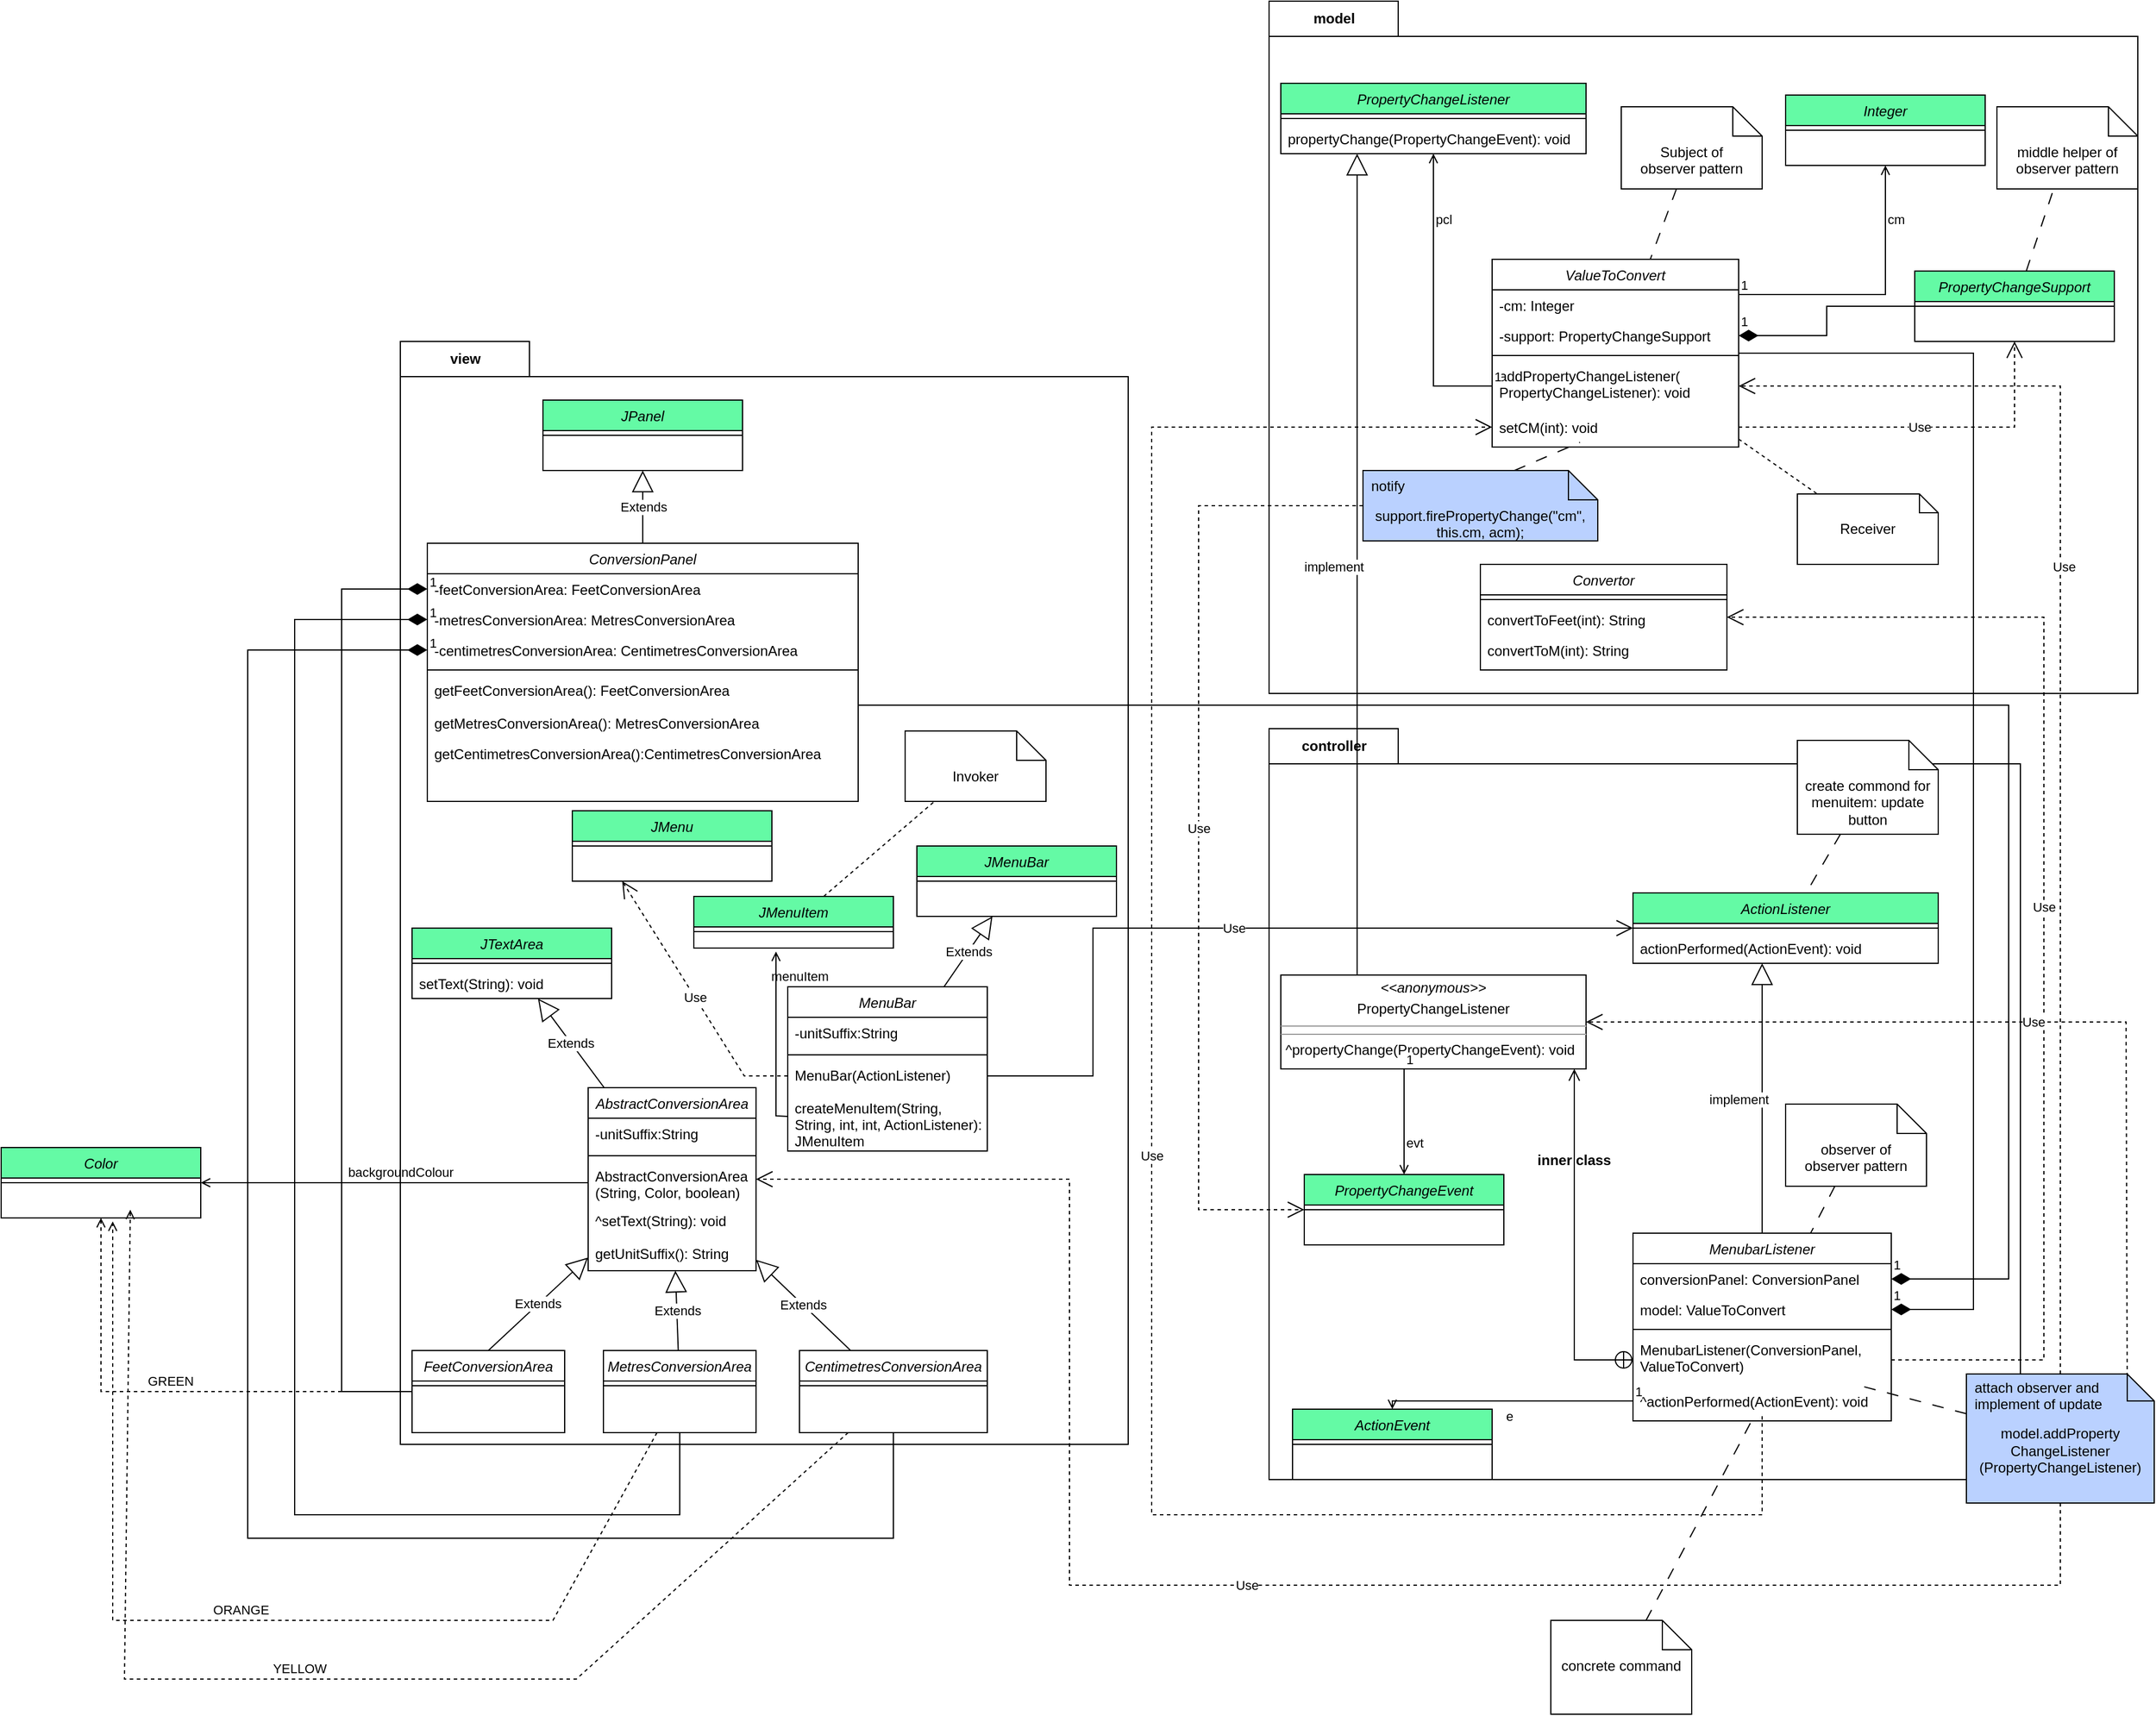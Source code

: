 <mxfile version="15.9.1" type="device"><diagram id="C5RBs43oDa-KdzZeNtuy" name="Page-1"><mxGraphModel dx="2476" dy="1620" grid="1" gridSize="10" guides="1" tooltips="1" connect="1" arrows="1" fold="1" page="1" pageScale="1" pageWidth="827" pageHeight="1169" math="0" shadow="0"><root><mxCell id="WIyWlLk6GJQsqaUBKTNV-0"/><mxCell id="WIyWlLk6GJQsqaUBKTNV-1" parent="WIyWlLk6GJQsqaUBKTNV-0"/><mxCell id="kooswgdBQqadfYtLxxs6-17" value="&lt;div&gt;model&lt;/div&gt;" style="shape=folder;fontStyle=1;tabWidth=110;tabHeight=30;tabPosition=left;html=1;boundedLbl=1;labelInHeader=1;container=1;collapsible=0;recursiveResize=0;" parent="WIyWlLk6GJQsqaUBKTNV-1" vertex="1"><mxGeometry x="-260" y="280" width="740" height="590" as="geometry"/></mxCell><mxCell id="kooswgdBQqadfYtLxxs6-18" value="ValueToConvert" style="swimlane;fontStyle=2;align=center;verticalAlign=top;childLayout=stackLayout;horizontal=1;startSize=26;horizontalStack=0;resizeParent=1;resizeLast=0;collapsible=1;marginBottom=0;rounded=0;shadow=0;strokeWidth=1;" parent="kooswgdBQqadfYtLxxs6-17" vertex="1"><mxGeometry x="190" y="220" width="210" height="160" as="geometry"><mxRectangle x="230" y="140" width="160" height="26" as="alternateBounds"/></mxGeometry></mxCell><mxCell id="kooswgdBQqadfYtLxxs6-19" value="-cm: Integer " style="text;align=left;verticalAlign=top;spacingLeft=4;spacingRight=4;overflow=hidden;rotatable=0;points=[[0,0.5],[1,0.5]];portConstraint=eastwest;" parent="kooswgdBQqadfYtLxxs6-18" vertex="1"><mxGeometry y="26" width="210" height="26" as="geometry"/></mxCell><mxCell id="kooswgdBQqadfYtLxxs6-20" value="-support: PropertyChangeSupport" style="text;align=left;verticalAlign=top;spacingLeft=4;spacingRight=4;overflow=hidden;rotatable=0;points=[[0,0.5],[1,0.5]];portConstraint=eastwest;rounded=0;shadow=0;html=0;" parent="kooswgdBQqadfYtLxxs6-18" vertex="1"><mxGeometry y="52" width="210" height="26" as="geometry"/></mxCell><mxCell id="kooswgdBQqadfYtLxxs6-21" value="" style="line;html=1;strokeWidth=1;align=left;verticalAlign=middle;spacingTop=-1;spacingLeft=3;spacingRight=3;rotatable=0;labelPosition=right;points=[];portConstraint=eastwest;" parent="kooswgdBQqadfYtLxxs6-18" vertex="1"><mxGeometry y="78" width="210" height="8" as="geometry"/></mxCell><mxCell id="kooswgdBQqadfYtLxxs6-22" value="addPropertyChangeListener(&#xA;PropertyChangeListener): void" style="text;align=left;verticalAlign=top;spacingLeft=4;spacingRight=4;overflow=hidden;rotatable=0;points=[[0,0.5],[1,0.5]];portConstraint=eastwest;" parent="kooswgdBQqadfYtLxxs6-18" vertex="1"><mxGeometry y="86" width="210" height="44" as="geometry"/></mxCell><mxCell id="kooswgdBQqadfYtLxxs6-23" value="setCM(int): void" style="text;align=left;verticalAlign=top;spacingLeft=4;spacingRight=4;overflow=hidden;rotatable=0;points=[[0,0.5],[1,0.5]];portConstraint=eastwest;" parent="kooswgdBQqadfYtLxxs6-18" vertex="1"><mxGeometry y="130" width="210" height="26" as="geometry"/></mxCell><mxCell id="kooswgdBQqadfYtLxxs6-24" value="Convertor" style="swimlane;fontStyle=2;align=center;verticalAlign=top;childLayout=stackLayout;horizontal=1;startSize=26;horizontalStack=0;resizeParent=1;resizeLast=0;collapsible=1;marginBottom=0;rounded=0;shadow=0;strokeWidth=1;" parent="kooswgdBQqadfYtLxxs6-17" vertex="1"><mxGeometry x="180" y="480" width="210" height="90" as="geometry"><mxRectangle x="230" y="140" width="160" height="26" as="alternateBounds"/></mxGeometry></mxCell><mxCell id="kooswgdBQqadfYtLxxs6-25" value="" style="line;html=1;strokeWidth=1;align=left;verticalAlign=middle;spacingTop=-1;spacingLeft=3;spacingRight=3;rotatable=0;labelPosition=right;points=[];portConstraint=eastwest;" parent="kooswgdBQqadfYtLxxs6-24" vertex="1"><mxGeometry y="26" width="210" height="8" as="geometry"/></mxCell><mxCell id="kooswgdBQqadfYtLxxs6-26" value="convertToFeet(int): String" style="text;align=left;verticalAlign=top;spacingLeft=4;spacingRight=4;overflow=hidden;rotatable=0;points=[[0,0.5],[1,0.5]];portConstraint=eastwest;" parent="kooswgdBQqadfYtLxxs6-24" vertex="1"><mxGeometry y="34" width="210" height="26" as="geometry"/></mxCell><mxCell id="kooswgdBQqadfYtLxxs6-27" value="convertToM(int): String" style="text;align=left;verticalAlign=top;spacingLeft=4;spacingRight=4;overflow=hidden;rotatable=0;points=[[0,0.5],[1,0.5]];portConstraint=eastwest;" parent="kooswgdBQqadfYtLxxs6-24" vertex="1"><mxGeometry y="60" width="210" height="26" as="geometry"/></mxCell><mxCell id="kooswgdBQqadfYtLxxs6-28" value="PropertyChangeSupport" style="swimlane;fontStyle=2;align=center;verticalAlign=top;childLayout=stackLayout;horizontal=1;startSize=26;horizontalStack=0;resizeParent=1;resizeLast=0;collapsible=1;marginBottom=0;rounded=0;shadow=0;strokeWidth=1;fillColor=#64FAA5;" parent="kooswgdBQqadfYtLxxs6-17" vertex="1"><mxGeometry x="550" y="230" width="170" height="60" as="geometry"><mxRectangle x="230" y="140" width="160" height="26" as="alternateBounds"/></mxGeometry></mxCell><mxCell id="kooswgdBQqadfYtLxxs6-29" value="" style="line;html=1;strokeWidth=1;align=left;verticalAlign=middle;spacingTop=-1;spacingLeft=3;spacingRight=3;rotatable=0;labelPosition=right;points=[];portConstraint=eastwest;" parent="kooswgdBQqadfYtLxxs6-28" vertex="1"><mxGeometry y="26" width="170" height="8" as="geometry"/></mxCell><mxCell id="kooswgdBQqadfYtLxxs6-30" value="1" style="endArrow=none;html=1;endSize=12;startArrow=diamondThin;startSize=14;startFill=1;edgeStyle=orthogonalEdgeStyle;align=left;verticalAlign=bottom;rounded=0;" parent="kooswgdBQqadfYtLxxs6-17" source="kooswgdBQqadfYtLxxs6-20" target="kooswgdBQqadfYtLxxs6-28" edge="1"><mxGeometry x="-1" y="3" relative="1" as="geometry"><mxPoint x="310" y="570" as="sourcePoint"/><mxPoint x="470" y="570" as="targetPoint"/></mxGeometry></mxCell><mxCell id="kooswgdBQqadfYtLxxs6-31" value="PropertyChangeListener" style="swimlane;fontStyle=2;align=center;verticalAlign=top;childLayout=stackLayout;horizontal=1;startSize=26;horizontalStack=0;resizeParent=1;resizeLast=0;collapsible=1;marginBottom=0;rounded=0;shadow=0;strokeWidth=1;fillColor=#64FAA5;" parent="kooswgdBQqadfYtLxxs6-17" vertex="1"><mxGeometry x="10" y="70" width="260" height="60" as="geometry"><mxRectangle x="230" y="140" width="160" height="26" as="alternateBounds"/></mxGeometry></mxCell><mxCell id="kooswgdBQqadfYtLxxs6-32" value="" style="line;html=1;strokeWidth=1;align=left;verticalAlign=middle;spacingTop=-1;spacingLeft=3;spacingRight=3;rotatable=0;labelPosition=right;points=[];portConstraint=eastwest;" parent="kooswgdBQqadfYtLxxs6-31" vertex="1"><mxGeometry y="26" width="260" height="8" as="geometry"/></mxCell><mxCell id="kooswgdBQqadfYtLxxs6-82" value="propertyChange(PropertyChangeEvent): void" style="text;strokeColor=none;fillColor=none;align=left;verticalAlign=top;spacingLeft=4;spacingRight=4;overflow=hidden;rotatable=0;points=[[0,0.5],[1,0.5]];portConstraint=eastwest;" parent="kooswgdBQqadfYtLxxs6-31" vertex="1"><mxGeometry y="34" width="260" height="26" as="geometry"/></mxCell><mxCell id="kooswgdBQqadfYtLxxs6-36" value="pcl" style="endArrow=open;endFill=1;html=1;edgeStyle=orthogonalEdgeStyle;align=left;verticalAlign=top;rounded=0;" parent="kooswgdBQqadfYtLxxs6-17" source="kooswgdBQqadfYtLxxs6-22" target="kooswgdBQqadfYtLxxs6-31" edge="1"><mxGeometry x="0.659" relative="1" as="geometry"><mxPoint x="180" y="285" as="sourcePoint"/><mxPoint x="500" y="330" as="targetPoint"/><mxPoint as="offset"/></mxGeometry></mxCell><mxCell id="kooswgdBQqadfYtLxxs6-37" value="1" style="edgeLabel;resizable=0;html=1;align=left;verticalAlign=bottom;" parent="kooswgdBQqadfYtLxxs6-36" connectable="0" vertex="1"><mxGeometry x="-1" relative="1" as="geometry"/></mxCell><mxCell id="kooswgdBQqadfYtLxxs6-38" value="Integer" style="swimlane;fontStyle=2;align=center;verticalAlign=top;childLayout=stackLayout;horizontal=1;startSize=26;horizontalStack=0;resizeParent=1;resizeLast=0;collapsible=1;marginBottom=0;rounded=0;shadow=0;strokeWidth=1;fillColor=#64FAA5;" parent="kooswgdBQqadfYtLxxs6-17" vertex="1"><mxGeometry x="440" y="80" width="170" height="60" as="geometry"><mxRectangle x="230" y="140" width="160" height="26" as="alternateBounds"/></mxGeometry></mxCell><mxCell id="kooswgdBQqadfYtLxxs6-39" value="" style="line;html=1;strokeWidth=1;align=left;verticalAlign=middle;spacingTop=-1;spacingLeft=3;spacingRight=3;rotatable=0;labelPosition=right;points=[];portConstraint=eastwest;" parent="kooswgdBQqadfYtLxxs6-38" vertex="1"><mxGeometry y="26" width="170" height="8" as="geometry"/></mxCell><mxCell id="kooswgdBQqadfYtLxxs6-40" value="cm" style="endArrow=open;endFill=1;html=1;edgeStyle=orthogonalEdgeStyle;align=left;verticalAlign=top;rounded=0;" parent="kooswgdBQqadfYtLxxs6-17" source="kooswgdBQqadfYtLxxs6-19" target="kooswgdBQqadfYtLxxs6-38" edge="1"><mxGeometry x="0.718" relative="1" as="geometry"><mxPoint x="70" y="668" as="sourcePoint"/><mxPoint x="-25" y="470" as="targetPoint"/><Array as="points"><mxPoint x="525" y="250"/></Array><mxPoint as="offset"/></mxGeometry></mxCell><mxCell id="kooswgdBQqadfYtLxxs6-41" value="1" style="edgeLabel;resizable=0;html=1;align=left;verticalAlign=bottom;" parent="kooswgdBQqadfYtLxxs6-40" connectable="0" vertex="1"><mxGeometry x="-1" relative="1" as="geometry"/></mxCell><mxCell id="kooswgdBQqadfYtLxxs6-100" value="Use" style="endArrow=open;endSize=12;dashed=1;html=1;rounded=0;" parent="kooswgdBQqadfYtLxxs6-17" source="kooswgdBQqadfYtLxxs6-23" target="kooswgdBQqadfYtLxxs6-28" edge="1"><mxGeometry width="160" relative="1" as="geometry"><mxPoint x="290" y="610" as="sourcePoint"/><mxPoint x="450" y="610" as="targetPoint"/><Array as="points"><mxPoint x="635" y="363"/></Array></mxGeometry></mxCell><mxCell id="kooswgdBQqadfYtLxxs6-108" value="" style="endArrow=none;startArrow=none;endFill=0;startFill=0;endSize=8;html=1;verticalAlign=bottom;dashed=1;labelBackgroundColor=none;dashPattern=10 10;rounded=0;" parent="kooswgdBQqadfYtLxxs6-17" source="kooswgdBQqadfYtLxxs6-116" target="kooswgdBQqadfYtLxxs6-23" edge="1"><mxGeometry width="160" relative="1" as="geometry"><mxPoint x="233" y="398.02" as="sourcePoint"/><mxPoint x="320" y="670" as="targetPoint"/></mxGeometry></mxCell><mxCell id="kooswgdBQqadfYtLxxs6-115" value="support.firePropertyChange(&quot;cm&quot;, this.cm, acm);" style="shape=note2;boundedLbl=1;whiteSpace=wrap;html=1;size=25;verticalAlign=top;align=center;fillColor=#BAD1FF;" parent="kooswgdBQqadfYtLxxs6-17" vertex="1"><mxGeometry x="80" y="400" width="200" height="60" as="geometry"/></mxCell><mxCell id="kooswgdBQqadfYtLxxs6-116" value="notify" style="resizeWidth=1;part=1;strokeColor=none;fillColor=none;align=left;spacingLeft=5;" parent="kooswgdBQqadfYtLxxs6-115" vertex="1"><mxGeometry width="200" height="25" relative="1" as="geometry"/></mxCell><mxCell id="yVPjUnsrIESnqmGEUc69-23" value="&lt;div&gt;Subject of &lt;br&gt;&lt;/div&gt;&lt;div&gt;observer pattern&lt;br&gt;&lt;/div&gt;" style="shape=note2;boundedLbl=1;whiteSpace=wrap;html=1;size=25;verticalAlign=top;align=center;" parent="kooswgdBQqadfYtLxxs6-17" vertex="1"><mxGeometry x="300" y="90" width="120" height="70" as="geometry"/></mxCell><mxCell id="yVPjUnsrIESnqmGEUc69-24" value="" style="endArrow=none;startArrow=none;endFill=0;startFill=0;endSize=8;html=1;verticalAlign=bottom;dashed=1;labelBackgroundColor=none;dashPattern=10 10;rounded=0;" parent="kooswgdBQqadfYtLxxs6-17" source="yVPjUnsrIESnqmGEUc69-23" target="kooswgdBQqadfYtLxxs6-18" edge="1"><mxGeometry x="-0.374" y="-17" width="160" relative="1" as="geometry"><mxPoint x="234" y="1920" as="sourcePoint"/><mxPoint x="212.667" y="1960" as="targetPoint"/><mxPoint as="offset"/></mxGeometry></mxCell><mxCell id="yVPjUnsrIESnqmGEUc69-25" value="middle helper of &lt;br&gt;observer pattern" style="shape=note2;boundedLbl=1;whiteSpace=wrap;html=1;size=25;verticalAlign=top;align=center;" parent="kooswgdBQqadfYtLxxs6-17" vertex="1"><mxGeometry x="620" y="90" width="120" height="70" as="geometry"/></mxCell><mxCell id="yVPjUnsrIESnqmGEUc69-26" value="" style="endArrow=none;startArrow=none;endFill=0;startFill=0;endSize=8;html=1;verticalAlign=bottom;dashed=1;labelBackgroundColor=none;dashPattern=10 10;rounded=0;" parent="kooswgdBQqadfYtLxxs6-17" source="kooswgdBQqadfYtLxxs6-28" target="yVPjUnsrIESnqmGEUc69-25" edge="1"><mxGeometry x="-0.374" y="-17" width="160" relative="1" as="geometry"><mxPoint x="97" y="450" as="sourcePoint"/><mxPoint x="74.714" y="510" as="targetPoint"/><mxPoint as="offset"/></mxGeometry></mxCell><mxCell id="yVPjUnsrIESnqmGEUc69-33" value="Receiver" style="shape=note2;boundedLbl=1;whiteSpace=wrap;html=1;size=16;verticalAlign=top;align=center;" parent="kooswgdBQqadfYtLxxs6-17" vertex="1"><mxGeometry x="450" y="420" width="120" height="60" as="geometry"/></mxCell><mxCell id="yVPjUnsrIESnqmGEUc69-34" value="" style="endArrow=none;dashed=1;html=1;rounded=0;" parent="kooswgdBQqadfYtLxxs6-17" source="kooswgdBQqadfYtLxxs6-18" target="yVPjUnsrIESnqmGEUc69-33" edge="1"><mxGeometry width="50" height="50" relative="1" as="geometry"><mxPoint x="-460" y="840" as="sourcePoint"/><mxPoint x="-410" y="790" as="targetPoint"/></mxGeometry></mxCell><mxCell id="kooswgdBQqadfYtLxxs6-50" value="controller" style="shape=folder;fontStyle=1;tabWidth=110;tabHeight=30;tabPosition=left;html=1;boundedLbl=1;labelInHeader=1;container=1;collapsible=0;recursiveResize=0;" parent="WIyWlLk6GJQsqaUBKTNV-1" vertex="1"><mxGeometry x="-260" y="900" width="640" height="640" as="geometry"/></mxCell><mxCell id="kooswgdBQqadfYtLxxs6-51" value="MenubarListener" style="swimlane;fontStyle=2;align=center;verticalAlign=top;childLayout=stackLayout;horizontal=1;startSize=26;horizontalStack=0;resizeParent=1;resizeLast=0;collapsible=1;marginBottom=0;rounded=0;shadow=0;strokeWidth=1;" parent="kooswgdBQqadfYtLxxs6-50" vertex="1"><mxGeometry x="310" y="430" width="220" height="160" as="geometry"><mxRectangle x="230" y="140" width="160" height="26" as="alternateBounds"/></mxGeometry></mxCell><mxCell id="kooswgdBQqadfYtLxxs6-52" value="conversionPanel: ConversionPanel " style="text;align=left;verticalAlign=top;spacingLeft=4;spacingRight=4;overflow=hidden;rotatable=0;points=[[0,0.5],[1,0.5]];portConstraint=eastwest;" parent="kooswgdBQqadfYtLxxs6-51" vertex="1"><mxGeometry y="26" width="220" height="26" as="geometry"/></mxCell><mxCell id="kooswgdBQqadfYtLxxs6-53" value="model: ValueToConvert" style="text;align=left;verticalAlign=top;spacingLeft=4;spacingRight=4;overflow=hidden;rotatable=0;points=[[0,0.5],[1,0.5]];portConstraint=eastwest;rounded=0;shadow=0;html=0;" parent="kooswgdBQqadfYtLxxs6-51" vertex="1"><mxGeometry y="52" width="220" height="26" as="geometry"/></mxCell><mxCell id="kooswgdBQqadfYtLxxs6-54" value="" style="line;html=1;strokeWidth=1;align=left;verticalAlign=middle;spacingTop=-1;spacingLeft=3;spacingRight=3;rotatable=0;labelPosition=right;points=[];portConstraint=eastwest;" parent="kooswgdBQqadfYtLxxs6-51" vertex="1"><mxGeometry y="78" width="220" height="8" as="geometry"/></mxCell><mxCell id="kooswgdBQqadfYtLxxs6-55" value="MenubarListener(ConversionPanel,&#xA;ValueToConvert)" style="text;align=left;verticalAlign=top;spacingLeft=4;spacingRight=4;overflow=hidden;rotatable=0;points=[[0,0.5],[1,0.5]];portConstraint=eastwest;" parent="kooswgdBQqadfYtLxxs6-51" vertex="1"><mxGeometry y="86" width="220" height="44" as="geometry"/></mxCell><mxCell id="kooswgdBQqadfYtLxxs6-56" value="^actionPerformed(ActionEvent): void" style="text;align=left;verticalAlign=top;spacingLeft=4;spacingRight=4;overflow=hidden;rotatable=0;points=[[0,0.5],[1,0.5]];portConstraint=eastwest;" parent="kooswgdBQqadfYtLxxs6-51" vertex="1"><mxGeometry y="130" width="220" height="26" as="geometry"/></mxCell><mxCell id="kooswgdBQqadfYtLxxs6-80" value="" style="endArrow=open;startArrow=circlePlus;endFill=0;startFill=0;endSize=8;html=1;rounded=0;exitX=0;exitY=0.5;exitDx=0;exitDy=0;edgeStyle=orthogonalEdgeStyle" parent="kooswgdBQqadfYtLxxs6-50" source="kooswgdBQqadfYtLxxs6-55" target="kooswgdBQqadfYtLxxs6-81" edge="1"><mxGeometry width="160" relative="1" as="geometry"><mxPoint x="220" y="240" as="sourcePoint"/><mxPoint x="380" y="240" as="targetPoint"/><Array as="points"><mxPoint x="260" y="538"/></Array></mxGeometry></mxCell><mxCell id="kooswgdBQqadfYtLxxs6-81" value="&lt;p style=&quot;margin: 0px ; margin-top: 4px ; text-align: center&quot;&gt;&lt;i&gt;&amp;lt;&amp;lt;anonymous&amp;gt;&amp;gt;&lt;/i&gt;&lt;br&gt;&lt;/p&gt;&lt;p style=&quot;margin: 0px ; margin-top: 4px ; text-align: center&quot;&gt;PropertyChangeListener&lt;/p&gt;&lt;hr size=&quot;1&quot;&gt;&lt;hr size=&quot;1&quot;&gt;&lt;p style=&quot;margin: 0px ; margin-left: 4px&quot;&gt;^propertyChange(PropertyChangeEvent): void&lt;br&gt;&lt;/p&gt;" style="verticalAlign=top;align=left;overflow=fill;fontSize=12;fontFamily=Helvetica;html=1;fillColor=#FFFFFF;" parent="kooswgdBQqadfYtLxxs6-50" vertex="1"><mxGeometry x="10" y="210" width="260" height="80" as="geometry"/></mxCell><mxCell id="kooswgdBQqadfYtLxxs6-84" value="ActionListener" style="swimlane;fontStyle=2;align=center;verticalAlign=top;childLayout=stackLayout;horizontal=1;startSize=26;horizontalStack=0;resizeParent=1;resizeLast=0;collapsible=1;marginBottom=0;rounded=0;shadow=0;strokeWidth=1;fillColor=#64FAA5;" parent="kooswgdBQqadfYtLxxs6-50" vertex="1"><mxGeometry x="310" y="140" width="260" height="60" as="geometry"><mxRectangle x="230" y="140" width="160" height="26" as="alternateBounds"/></mxGeometry></mxCell><mxCell id="kooswgdBQqadfYtLxxs6-85" value="" style="line;html=1;strokeWidth=1;align=left;verticalAlign=middle;spacingTop=-1;spacingLeft=3;spacingRight=3;rotatable=0;labelPosition=right;points=[];portConstraint=eastwest;" parent="kooswgdBQqadfYtLxxs6-84" vertex="1"><mxGeometry y="26" width="260" height="8" as="geometry"/></mxCell><mxCell id="kooswgdBQqadfYtLxxs6-86" value="actionPerformed(ActionEvent): void" style="text;strokeColor=none;fillColor=none;align=left;verticalAlign=top;spacingLeft=4;spacingRight=4;overflow=hidden;rotatable=0;points=[[0,0.5],[1,0.5]];portConstraint=eastwest;" parent="kooswgdBQqadfYtLxxs6-84" vertex="1"><mxGeometry y="34" width="260" height="26" as="geometry"/></mxCell><mxCell id="kooswgdBQqadfYtLxxs6-87" value="implement" style="endArrow=block;endSize=16;endFill=0;html=1;rounded=0;edgeStyle=orthogonalEdgeStyle;" parent="kooswgdBQqadfYtLxxs6-50" source="kooswgdBQqadfYtLxxs6-51" target="kooswgdBQqadfYtLxxs6-84" edge="1"><mxGeometry x="-0.005" y="20" width="160" relative="1" as="geometry"><mxPoint x="165" y="220" as="sourcePoint"/><mxPoint x="165" y="-470" as="targetPoint"/><Array as="points"><mxPoint x="420" y="350"/><mxPoint x="420" y="350"/></Array><mxPoint as="offset"/></mxGeometry></mxCell><mxCell id="kooswgdBQqadfYtLxxs6-88" value="PropertyChangeEvent" style="swimlane;fontStyle=2;align=center;verticalAlign=top;childLayout=stackLayout;horizontal=1;startSize=26;horizontalStack=0;resizeParent=1;resizeLast=0;collapsible=1;marginBottom=0;rounded=0;shadow=0;strokeWidth=1;fillColor=#64FAA5;" parent="kooswgdBQqadfYtLxxs6-50" vertex="1"><mxGeometry x="30" y="380" width="170" height="60" as="geometry"><mxRectangle x="230" y="140" width="160" height="26" as="alternateBounds"/></mxGeometry></mxCell><mxCell id="kooswgdBQqadfYtLxxs6-89" value="" style="line;html=1;strokeWidth=1;align=left;verticalAlign=middle;spacingTop=-1;spacingLeft=3;spacingRight=3;rotatable=0;labelPosition=right;points=[];portConstraint=eastwest;" parent="kooswgdBQqadfYtLxxs6-88" vertex="1"><mxGeometry y="26" width="170" height="8" as="geometry"/></mxCell><mxCell id="kooswgdBQqadfYtLxxs6-90" value="ActionEvent" style="swimlane;fontStyle=2;align=center;verticalAlign=top;childLayout=stackLayout;horizontal=1;startSize=26;horizontalStack=0;resizeParent=1;resizeLast=0;collapsible=1;marginBottom=0;rounded=0;shadow=0;strokeWidth=1;fillColor=#64FAA5;" parent="kooswgdBQqadfYtLxxs6-50" vertex="1"><mxGeometry x="20" y="580" width="170" height="60" as="geometry"><mxRectangle x="230" y="140" width="160" height="26" as="alternateBounds"/></mxGeometry></mxCell><mxCell id="kooswgdBQqadfYtLxxs6-91" value="" style="line;html=1;strokeWidth=1;align=left;verticalAlign=middle;spacingTop=-1;spacingLeft=3;spacingRight=3;rotatable=0;labelPosition=right;points=[];portConstraint=eastwest;" parent="kooswgdBQqadfYtLxxs6-90" vertex="1"><mxGeometry y="26" width="170" height="8" as="geometry"/></mxCell><mxCell id="kooswgdBQqadfYtLxxs6-92" value="evt" style="endArrow=open;endFill=1;html=1;edgeStyle=orthogonalEdgeStyle;align=left;verticalAlign=top;rounded=0;" parent="kooswgdBQqadfYtLxxs6-50" source="kooswgdBQqadfYtLxxs6-81" target="kooswgdBQqadfYtLxxs6-88" edge="1"><mxGeometry x="0.111" relative="1" as="geometry"><mxPoint x="260" y="420" as="sourcePoint"/><mxPoint x="385" y="310" as="targetPoint"/><Array as="points"><mxPoint x="115" y="330"/><mxPoint x="115" y="330"/></Array><mxPoint as="offset"/></mxGeometry></mxCell><mxCell id="kooswgdBQqadfYtLxxs6-93" value="1" style="edgeLabel;resizable=0;html=1;align=left;verticalAlign=bottom;" parent="kooswgdBQqadfYtLxxs6-92" connectable="0" vertex="1"><mxGeometry x="-1" relative="1" as="geometry"/></mxCell><mxCell id="kooswgdBQqadfYtLxxs6-97" value="e" style="endArrow=open;endFill=1;html=1;edgeStyle=orthogonalEdgeStyle;align=left;verticalAlign=top;rounded=0;" parent="kooswgdBQqadfYtLxxs6-50" source="kooswgdBQqadfYtLxxs6-56" target="kooswgdBQqadfYtLxxs6-90" edge="1"><mxGeometry x="0.038" relative="1" as="geometry"><mxPoint x="-20" y="1420" as="sourcePoint"/><mxPoint x="-180" y="1340" as="targetPoint"/><Array as="points"><mxPoint x="200" y="573"/><mxPoint x="200" y="573"/></Array><mxPoint as="offset"/></mxGeometry></mxCell><mxCell id="kooswgdBQqadfYtLxxs6-98" value="1" style="edgeLabel;resizable=0;html=1;align=left;verticalAlign=bottom;" parent="kooswgdBQqadfYtLxxs6-97" connectable="0" vertex="1"><mxGeometry x="-1" relative="1" as="geometry"/></mxCell><mxCell id="yVPjUnsrIESnqmGEUc69-17" value="inner class" style="text;align=center;fontStyle=1;verticalAlign=middle;spacingLeft=3;spacingRight=3;strokeColor=none;rotatable=0;points=[[0,0.5],[1,0.5]];portConstraint=eastwest;" parent="kooswgdBQqadfYtLxxs6-50" vertex="1"><mxGeometry x="220" y="354" width="80" height="26" as="geometry"/></mxCell><mxCell id="yVPjUnsrIESnqmGEUc69-21" value="observer of &lt;br&gt;observer pattern" style="shape=note2;boundedLbl=1;whiteSpace=wrap;html=1;size=25;verticalAlign=top;align=center;" parent="kooswgdBQqadfYtLxxs6-50" vertex="1"><mxGeometry x="440" y="320" width="120" height="70" as="geometry"/></mxCell><mxCell id="yVPjUnsrIESnqmGEUc69-22" value="" style="endArrow=none;startArrow=none;endFill=0;startFill=0;endSize=8;html=1;verticalAlign=bottom;dashed=1;labelBackgroundColor=none;dashPattern=10 10;rounded=0;" parent="kooswgdBQqadfYtLxxs6-50" source="yVPjUnsrIESnqmGEUc69-21" target="kooswgdBQqadfYtLxxs6-51" edge="1"><mxGeometry x="-0.374" y="-17" width="160" relative="1" as="geometry"><mxPoint x="604" y="593.898" as="sourcePoint"/><mxPoint x="513.403" y="570" as="targetPoint"/><mxPoint as="offset"/></mxGeometry></mxCell><mxCell id="yVPjUnsrIESnqmGEUc69-27" value="&lt;div&gt;create commond for&lt;/div&gt;&lt;div&gt;menuitem: update button&lt;br&gt;&lt;/div&gt;" style="shape=note2;boundedLbl=1;whiteSpace=wrap;html=1;size=25;verticalAlign=top;align=center;" parent="kooswgdBQqadfYtLxxs6-50" vertex="1"><mxGeometry x="450" y="10" width="120" height="80" as="geometry"/></mxCell><mxCell id="yVPjUnsrIESnqmGEUc69-28" value="" style="endArrow=none;startArrow=none;endFill=0;startFill=0;endSize=8;html=1;verticalAlign=bottom;dashed=1;labelBackgroundColor=none;dashPattern=10 10;rounded=0;" parent="kooswgdBQqadfYtLxxs6-50" source="yVPjUnsrIESnqmGEUc69-27" target="kooswgdBQqadfYtLxxs6-84" edge="1"><mxGeometry x="-0.374" y="-17" width="160" relative="1" as="geometry"><mxPoint x="231.935" y="1300" as="sourcePoint"/><mxPoint x="211.29" y="1340" as="targetPoint"/><mxPoint as="offset"/></mxGeometry></mxCell><mxCell id="kooswgdBQqadfYtLxxs6-78" value="1" style="endArrow=none;html=1;endSize=12;startArrow=diamondThin;startSize=14;startFill=1;edgeStyle=orthogonalEdgeStyle;align=left;verticalAlign=bottom;rounded=0;" parent="WIyWlLk6GJQsqaUBKTNV-1" source="kooswgdBQqadfYtLxxs6-53" target="kooswgdBQqadfYtLxxs6-18" edge="1"><mxGeometry x="-1" y="3" relative="1" as="geometry"><mxPoint x="-110" y="855" as="sourcePoint"/><mxPoint x="40" y="855" as="targetPoint"/><Array as="points"><mxPoint x="340" y="1395"/><mxPoint x="340" y="580"/></Array></mxGeometry></mxCell><mxCell id="kooswgdBQqadfYtLxxs6-83" value="implement" style="endArrow=block;endSize=16;endFill=0;html=1;rounded=0;edgeStyle=orthogonalEdgeStyle;entryX=0.25;entryY=1;entryDx=0;entryDy=0;" parent="WIyWlLk6GJQsqaUBKTNV-1" source="kooswgdBQqadfYtLxxs6-81" target="kooswgdBQqadfYtLxxs6-31" edge="1"><mxGeometry x="-0.005" y="20" width="160" relative="1" as="geometry"><mxPoint x="-80" y="1110" as="sourcePoint"/><mxPoint x="80" y="1110" as="targetPoint"/><Array as="points"><mxPoint x="-185" y="920"/><mxPoint x="-185" y="920"/></Array><mxPoint as="offset"/></mxGeometry></mxCell><mxCell id="kooswgdBQqadfYtLxxs6-99" value="Use" style="endArrow=open;endSize=12;dashed=1;html=1;rounded=0;" parent="WIyWlLk6GJQsqaUBKTNV-1" source="kooswgdBQqadfYtLxxs6-118" target="kooswgdBQqadfYtLxxs6-22" edge="1"><mxGeometry x="0.233" y="-3" width="160" relative="1" as="geometry"><mxPoint x="414" y="1450" as="sourcePoint"/><mxPoint x="-20" y="1250" as="targetPoint"/><Array as="points"><mxPoint x="414" y="1410"/><mxPoint x="414" y="608"/></Array><mxPoint as="offset"/></mxGeometry></mxCell><mxCell id="kooswgdBQqadfYtLxxs6-101" value="Use" style="endArrow=open;endSize=12;dashed=1;html=1;rounded=0;" parent="WIyWlLk6GJQsqaUBKTNV-1" source="kooswgdBQqadfYtLxxs6-55" target="kooswgdBQqadfYtLxxs6-24" edge="1"><mxGeometry width="160" relative="1" as="geometry"><mxPoint x="30" y="950" as="sourcePoint"/><mxPoint x="190" y="950" as="targetPoint"/><Array as="points"><mxPoint x="400" y="1438"/><mxPoint x="400" y="1120"/><mxPoint x="400" y="805"/></Array></mxGeometry></mxCell><mxCell id="kooswgdBQqadfYtLxxs6-109" value="Use" style="endArrow=open;endSize=12;dashed=1;html=1;rounded=0;" parent="WIyWlLk6GJQsqaUBKTNV-1" source="kooswgdBQqadfYtLxxs6-115" target="kooswgdBQqadfYtLxxs6-88" edge="1"><mxGeometry width="160" relative="1" as="geometry"><mxPoint x="-180" y="710" as="sourcePoint"/><mxPoint x="60" y="950" as="targetPoint"/><Array as="points"><mxPoint x="-320" y="710"/><mxPoint x="-320" y="1310"/></Array></mxGeometry></mxCell><mxCell id="kooswgdBQqadfYtLxxs6-113" value="" style="endArrow=none;startArrow=none;endFill=0;startFill=0;endSize=8;html=1;verticalAlign=bottom;dashed=1;labelBackgroundColor=none;dashPattern=10 10;rounded=0;" parent="WIyWlLk6GJQsqaUBKTNV-1" source="kooswgdBQqadfYtLxxs6-118" target="kooswgdBQqadfYtLxxs6-55" edge="1"><mxGeometry x="-0.374" y="-17" width="160" relative="1" as="geometry"><mxPoint x="334" y="1482.222" as="sourcePoint"/><mxPoint x="180" y="1210" as="targetPoint"/><mxPoint as="offset"/></mxGeometry></mxCell><mxCell id="kooswgdBQqadfYtLxxs6-114" value="Use" style="endArrow=open;endSize=12;dashed=1;html=1;rounded=0;exitX=0.856;exitY=0.04;exitDx=0;exitDy=0;exitPerimeter=0;" parent="WIyWlLk6GJQsqaUBKTNV-1" source="kooswgdBQqadfYtLxxs6-119" target="kooswgdBQqadfYtLxxs6-81" edge="1"><mxGeometry width="160" relative="1" as="geometry"><mxPoint x="469" y="1450" as="sourcePoint"/><mxPoint x="180" y="1210" as="targetPoint"/><Array as="points"><mxPoint x="470" y="1150"/></Array></mxGeometry></mxCell><mxCell id="kooswgdBQqadfYtLxxs6-118" value="&lt;div&gt;&lt;br&gt;&lt;/div&gt;&lt;div&gt;model.addProperty&lt;/div&gt;&lt;div&gt;ChangeListener&lt;/div&gt;(PropertyChangeListener)" style="shape=note2;boundedLbl=1;whiteSpace=wrap;html=1;size=23;verticalAlign=top;align=center;fillColor=#BAD1FF;" parent="WIyWlLk6GJQsqaUBKTNV-1" vertex="1"><mxGeometry x="334" y="1450" width="160" height="110" as="geometry"/></mxCell><mxCell id="kooswgdBQqadfYtLxxs6-119" value="attach observer and &#xA;implement of update&#xA;" style="resizeWidth=1;part=1;strokeColor=none;fillColor=none;align=left;spacingLeft=5;" parent="kooswgdBQqadfYtLxxs6-118" vertex="1"><mxGeometry width="160" height="50" relative="1" as="geometry"/></mxCell><mxCell id="kooswgdBQqadfYtLxxs6-124" value="&lt;div&gt;view&lt;/div&gt;" style="shape=folder;fontStyle=1;tabWidth=110;tabHeight=30;tabPosition=left;html=1;boundedLbl=1;labelInHeader=1;container=1;collapsible=0;recursiveResize=0;fillColor=#FFFFFF;" parent="WIyWlLk6GJQsqaUBKTNV-1" vertex="1"><mxGeometry x="-1000" y="570" width="620" height="940" as="geometry"/></mxCell><mxCell id="kooswgdBQqadfYtLxxs6-126" value="ConversionPanel" style="swimlane;fontStyle=2;align=center;verticalAlign=top;childLayout=stackLayout;horizontal=1;startSize=26;horizontalStack=0;resizeParent=1;resizeLast=0;collapsible=1;marginBottom=0;rounded=0;shadow=0;strokeWidth=1;" parent="kooswgdBQqadfYtLxxs6-124" vertex="1"><mxGeometry x="23" y="172" width="367" height="220" as="geometry"><mxRectangle x="230" y="140" width="160" height="26" as="alternateBounds"/></mxGeometry></mxCell><mxCell id="kooswgdBQqadfYtLxxs6-127" value="-feetConversionArea: FeetConversionArea " style="text;align=left;verticalAlign=top;spacingLeft=4;spacingRight=4;overflow=hidden;rotatable=0;points=[[0,0.5],[1,0.5]];portConstraint=eastwest;" parent="kooswgdBQqadfYtLxxs6-126" vertex="1"><mxGeometry y="26" width="367" height="26" as="geometry"/></mxCell><mxCell id="kooswgdBQqadfYtLxxs6-128" value="-metresConversionArea: MetresConversionArea" style="text;align=left;verticalAlign=top;spacingLeft=4;spacingRight=4;overflow=hidden;rotatable=0;points=[[0,0.5],[1,0.5]];portConstraint=eastwest;rounded=0;shadow=0;html=0;" parent="kooswgdBQqadfYtLxxs6-126" vertex="1"><mxGeometry y="52" width="367" height="26" as="geometry"/></mxCell><mxCell id="kooswgdBQqadfYtLxxs6-132" value="-centimetresConversionArea: CentimetresConversionArea" style="text;align=left;verticalAlign=top;spacingLeft=4;spacingRight=4;overflow=hidden;rotatable=0;points=[[0,0.5],[1,0.5]];portConstraint=eastwest;rounded=0;shadow=0;html=0;" parent="kooswgdBQqadfYtLxxs6-126" vertex="1"><mxGeometry y="78" width="367" height="26" as="geometry"/></mxCell><mxCell id="kooswgdBQqadfYtLxxs6-129" value="" style="line;html=1;strokeWidth=1;align=left;verticalAlign=middle;spacingTop=-1;spacingLeft=3;spacingRight=3;rotatable=0;labelPosition=right;points=[];portConstraint=eastwest;" parent="kooswgdBQqadfYtLxxs6-126" vertex="1"><mxGeometry y="104" width="367" height="8" as="geometry"/></mxCell><mxCell id="kooswgdBQqadfYtLxxs6-130" value="getFeetConversionArea(): FeetConversionArea" style="text;align=left;verticalAlign=top;spacingLeft=4;spacingRight=4;overflow=hidden;rotatable=0;points=[[0,0.5],[1,0.5]];portConstraint=eastwest;" parent="kooswgdBQqadfYtLxxs6-126" vertex="1"><mxGeometry y="112" width="367" height="28" as="geometry"/></mxCell><mxCell id="kooswgdBQqadfYtLxxs6-131" value="getMetresConversionArea(): MetresConversionArea" style="text;align=left;verticalAlign=top;spacingLeft=4;spacingRight=4;overflow=hidden;rotatable=0;points=[[0,0.5],[1,0.5]];portConstraint=eastwest;" parent="kooswgdBQqadfYtLxxs6-126" vertex="1"><mxGeometry y="140" width="367" height="26" as="geometry"/></mxCell><mxCell id="kooswgdBQqadfYtLxxs6-133" value="getCentimetresConversionArea():CentimetresConversionArea" style="text;align=left;verticalAlign=top;spacingLeft=4;spacingRight=4;overflow=hidden;rotatable=0;points=[[0,0.5],[1,0.5]];portConstraint=eastwest;" parent="kooswgdBQqadfYtLxxs6-126" vertex="1"><mxGeometry y="166" width="367" height="26" as="geometry"/></mxCell><mxCell id="kooswgdBQqadfYtLxxs6-134" value="JPanel" style="swimlane;fontStyle=2;align=center;verticalAlign=top;childLayout=stackLayout;horizontal=1;startSize=26;horizontalStack=0;resizeParent=1;resizeLast=0;collapsible=1;marginBottom=0;rounded=0;shadow=0;strokeWidth=1;fillColor=#64FAA5;" parent="kooswgdBQqadfYtLxxs6-124" vertex="1"><mxGeometry x="121.5" y="50" width="170" height="60" as="geometry"><mxRectangle x="230" y="140" width="160" height="26" as="alternateBounds"/></mxGeometry></mxCell><mxCell id="kooswgdBQqadfYtLxxs6-135" value="" style="line;html=1;strokeWidth=1;align=left;verticalAlign=middle;spacingTop=-1;spacingLeft=3;spacingRight=3;rotatable=0;labelPosition=right;points=[];portConstraint=eastwest;" parent="kooswgdBQqadfYtLxxs6-134" vertex="1"><mxGeometry y="26" width="170" height="8" as="geometry"/></mxCell><mxCell id="kooswgdBQqadfYtLxxs6-136" value="Extends" style="endArrow=block;endSize=16;endFill=0;html=1;rounded=0;" parent="kooswgdBQqadfYtLxxs6-124" source="kooswgdBQqadfYtLxxs6-126" target="kooswgdBQqadfYtLxxs6-134" edge="1"><mxGeometry width="160" relative="1" as="geometry"><mxPoint x="290" y="430" as="sourcePoint"/><mxPoint x="450" y="430" as="targetPoint"/></mxGeometry></mxCell><mxCell id="kooswgdBQqadfYtLxxs6-167" value="Extends" style="endArrow=block;endSize=16;endFill=0;html=1;rounded=0;exitX=0.5;exitY=0;exitDx=0;exitDy=0;" parent="kooswgdBQqadfYtLxxs6-124" source="kooswgdBQqadfYtLxxs6-178" target="kooswgdBQqadfYtLxxs6-174" edge="1"><mxGeometry width="160" relative="1" as="geometry"><mxPoint x="117.5" y="660" as="sourcePoint"/><mxPoint x="214.714" y="560" as="targetPoint"/></mxGeometry></mxCell><mxCell id="kooswgdBQqadfYtLxxs6-178" value="FeetConversionArea" style="swimlane;fontStyle=2;align=center;verticalAlign=top;childLayout=stackLayout;horizontal=1;startSize=26;horizontalStack=0;resizeParent=1;resizeLast=0;collapsible=1;marginBottom=0;rounded=0;shadow=0;strokeWidth=1;" parent="kooswgdBQqadfYtLxxs6-124" vertex="1"><mxGeometry x="10" y="860" width="130" height="70" as="geometry"><mxRectangle x="230" y="140" width="160" height="26" as="alternateBounds"/></mxGeometry></mxCell><mxCell id="kooswgdBQqadfYtLxxs6-179" value="" style="line;html=1;strokeWidth=1;align=left;verticalAlign=middle;spacingTop=-1;spacingLeft=3;spacingRight=3;rotatable=0;labelPosition=right;points=[];portConstraint=eastwest;" parent="kooswgdBQqadfYtLxxs6-178" vertex="1"><mxGeometry y="26" width="130" height="8" as="geometry"/></mxCell><mxCell id="kooswgdBQqadfYtLxxs6-180" value="MetresConversionArea" style="swimlane;fontStyle=2;align=center;verticalAlign=top;childLayout=stackLayout;horizontal=1;startSize=26;horizontalStack=0;resizeParent=1;resizeLast=0;collapsible=1;marginBottom=0;rounded=0;shadow=0;strokeWidth=1;" parent="kooswgdBQqadfYtLxxs6-124" vertex="1"><mxGeometry x="173" y="860" width="130" height="70" as="geometry"><mxRectangle x="230" y="140" width="160" height="26" as="alternateBounds"/></mxGeometry></mxCell><mxCell id="kooswgdBQqadfYtLxxs6-181" value="" style="line;html=1;strokeWidth=1;align=left;verticalAlign=middle;spacingTop=-1;spacingLeft=3;spacingRight=3;rotatable=0;labelPosition=right;points=[];portConstraint=eastwest;" parent="kooswgdBQqadfYtLxxs6-180" vertex="1"><mxGeometry y="26" width="130" height="8" as="geometry"/></mxCell><mxCell id="kooswgdBQqadfYtLxxs6-182" value="CentimetresConversionArea" style="swimlane;fontStyle=2;align=center;verticalAlign=top;childLayout=stackLayout;horizontal=1;startSize=26;horizontalStack=0;resizeParent=1;resizeLast=0;collapsible=1;marginBottom=0;rounded=0;shadow=0;strokeWidth=1;" parent="kooswgdBQqadfYtLxxs6-124" vertex="1"><mxGeometry x="340" y="860" width="160" height="70" as="geometry"><mxRectangle x="230" y="140" width="160" height="26" as="alternateBounds"/></mxGeometry></mxCell><mxCell id="kooswgdBQqadfYtLxxs6-183" value="" style="line;html=1;strokeWidth=1;align=left;verticalAlign=middle;spacingTop=-1;spacingLeft=3;spacingRight=3;rotatable=0;labelPosition=right;points=[];portConstraint=eastwest;" parent="kooswgdBQqadfYtLxxs6-182" vertex="1"><mxGeometry y="26" width="160" height="8" as="geometry"/></mxCell><mxCell id="kooswgdBQqadfYtLxxs6-184" value="Extends" style="endArrow=block;endSize=16;endFill=0;html=1;rounded=0;" parent="kooswgdBQqadfYtLxxs6-124" source="kooswgdBQqadfYtLxxs6-182" target="kooswgdBQqadfYtLxxs6-174" edge="1"><mxGeometry width="160" relative="1" as="geometry"><mxPoint x="1370" y="80" as="sourcePoint"/><mxPoint x="1370" y="-20" as="targetPoint"/></mxGeometry></mxCell><mxCell id="kooswgdBQqadfYtLxxs6-185" value="Extends" style="endArrow=block;endSize=16;endFill=0;html=1;rounded=0;" parent="kooswgdBQqadfYtLxxs6-124" source="kooswgdBQqadfYtLxxs6-180" target="kooswgdBQqadfYtLxxs6-174" edge="1"><mxGeometry width="160" relative="1" as="geometry"><mxPoint x="1197.83" y="110" as="sourcePoint"/><mxPoint x="1278.163" y="10" as="targetPoint"/></mxGeometry></mxCell><mxCell id="kooswgdBQqadfYtLxxs6-174" value="AbstractConversionArea" style="swimlane;fontStyle=2;align=center;verticalAlign=top;childLayout=stackLayout;horizontal=1;startSize=26;horizontalStack=0;resizeParent=1;resizeLast=0;collapsible=1;marginBottom=0;rounded=0;shadow=0;strokeWidth=1;" parent="kooswgdBQqadfYtLxxs6-124" vertex="1"><mxGeometry x="160" y="636" width="143" height="156" as="geometry"><mxRectangle x="230" y="140" width="160" height="26" as="alternateBounds"/></mxGeometry></mxCell><mxCell id="kooswgdBQqadfYtLxxs6-175" value="-unitSuffix:String" style="text;align=left;verticalAlign=top;spacingLeft=4;spacingRight=4;overflow=hidden;rotatable=0;points=[[0,0.5],[1,0.5]];portConstraint=eastwest;" parent="kooswgdBQqadfYtLxxs6-174" vertex="1"><mxGeometry y="26" width="143" height="28" as="geometry"/></mxCell><mxCell id="kooswgdBQqadfYtLxxs6-176" value="" style="line;html=1;strokeWidth=1;align=left;verticalAlign=middle;spacingTop=-1;spacingLeft=3;spacingRight=3;rotatable=0;labelPosition=right;points=[];portConstraint=eastwest;" parent="kooswgdBQqadfYtLxxs6-174" vertex="1"><mxGeometry y="54" width="143" height="8" as="geometry"/></mxCell><mxCell id="kooswgdBQqadfYtLxxs6-177" value="AbstractConversionArea&#xA;(String, Color, boolean)" style="text;align=left;verticalAlign=top;spacingLeft=4;spacingRight=4;overflow=hidden;rotatable=0;points=[[0,0.5],[1,0.5]];portConstraint=eastwest;" parent="kooswgdBQqadfYtLxxs6-174" vertex="1"><mxGeometry y="62" width="143" height="38" as="geometry"/></mxCell><mxCell id="yVPjUnsrIESnqmGEUc69-4" value="^setText(String): void" style="text;align=left;verticalAlign=top;spacingLeft=4;spacingRight=4;overflow=hidden;rotatable=0;points=[[0,0.5],[1,0.5]];portConstraint=eastwest;" parent="kooswgdBQqadfYtLxxs6-174" vertex="1"><mxGeometry y="100" width="143" height="28" as="geometry"/></mxCell><mxCell id="yVPjUnsrIESnqmGEUc69-5" value="getUnitSuffix(): String" style="text;align=left;verticalAlign=top;spacingLeft=4;spacingRight=4;overflow=hidden;rotatable=0;points=[[0,0.5],[1,0.5]];portConstraint=eastwest;" parent="kooswgdBQqadfYtLxxs6-174" vertex="1"><mxGeometry y="128" width="143" height="28" as="geometry"/></mxCell><mxCell id="kooswgdBQqadfYtLxxs6-187" value="JTextArea" style="swimlane;fontStyle=2;align=center;verticalAlign=top;childLayout=stackLayout;horizontal=1;startSize=26;horizontalStack=0;resizeParent=1;resizeLast=0;collapsible=1;marginBottom=0;rounded=0;shadow=0;strokeWidth=1;fillColor=#64FAA5;" parent="kooswgdBQqadfYtLxxs6-124" vertex="1"><mxGeometry x="10" y="500" width="170" height="60" as="geometry"><mxRectangle x="230" y="140" width="160" height="26" as="alternateBounds"/></mxGeometry></mxCell><mxCell id="kooswgdBQqadfYtLxxs6-188" value="" style="line;html=1;strokeWidth=1;align=left;verticalAlign=middle;spacingTop=-1;spacingLeft=3;spacingRight=3;rotatable=0;labelPosition=right;points=[];portConstraint=eastwest;" parent="kooswgdBQqadfYtLxxs6-187" vertex="1"><mxGeometry y="26" width="170" height="8" as="geometry"/></mxCell><mxCell id="kooswgdBQqadfYtLxxs6-190" value="setText(String): void" style="text;strokeColor=none;fillColor=none;align=left;verticalAlign=top;spacingLeft=4;spacingRight=4;overflow=hidden;rotatable=0;points=[[0,0.5],[1,0.5]];portConstraint=eastwest;" parent="kooswgdBQqadfYtLxxs6-187" vertex="1"><mxGeometry y="34" width="170" height="26" as="geometry"/></mxCell><mxCell id="kooswgdBQqadfYtLxxs6-189" value="Extends" style="endArrow=block;endSize=16;endFill=0;html=1;rounded=0;" parent="kooswgdBQqadfYtLxxs6-124" source="kooswgdBQqadfYtLxxs6-174" target="kooswgdBQqadfYtLxxs6-187" edge="1"><mxGeometry width="160" relative="1" as="geometry"><mxPoint x="230" y="600" as="sourcePoint"/><mxPoint x="390" y="600" as="targetPoint"/></mxGeometry></mxCell><mxCell id="kooswgdBQqadfYtLxxs6-191" value="MenuBar" style="swimlane;fontStyle=2;align=center;verticalAlign=top;childLayout=stackLayout;horizontal=1;startSize=26;horizontalStack=0;resizeParent=1;resizeLast=0;collapsible=1;marginBottom=0;rounded=0;shadow=0;strokeWidth=1;" parent="kooswgdBQqadfYtLxxs6-124" vertex="1"><mxGeometry x="330" y="550" width="170" height="140" as="geometry"><mxRectangle x="230" y="140" width="160" height="26" as="alternateBounds"/></mxGeometry></mxCell><mxCell id="kooswgdBQqadfYtLxxs6-192" value="-unitSuffix:String" style="text;align=left;verticalAlign=top;spacingLeft=4;spacingRight=4;overflow=hidden;rotatable=0;points=[[0,0.5],[1,0.5]];portConstraint=eastwest;" parent="kooswgdBQqadfYtLxxs6-191" vertex="1"><mxGeometry y="26" width="170" height="28" as="geometry"/></mxCell><mxCell id="kooswgdBQqadfYtLxxs6-193" value="" style="line;html=1;strokeWidth=1;align=left;verticalAlign=middle;spacingTop=-1;spacingLeft=3;spacingRight=3;rotatable=0;labelPosition=right;points=[];portConstraint=eastwest;" parent="kooswgdBQqadfYtLxxs6-191" vertex="1"><mxGeometry y="54" width="170" height="8" as="geometry"/></mxCell><mxCell id="kooswgdBQqadfYtLxxs6-194" value="MenuBar(ActionListener)" style="text;align=left;verticalAlign=top;spacingLeft=4;spacingRight=4;overflow=hidden;rotatable=0;points=[[0,0.5],[1,0.5]];portConstraint=eastwest;" parent="kooswgdBQqadfYtLxxs6-191" vertex="1"><mxGeometry y="62" width="170" height="28" as="geometry"/></mxCell><mxCell id="yVPjUnsrIESnqmGEUc69-0" value="createMenuItem(String,&#xA; String, int, int, ActionListener):&#xA;JMenuItem&#xA;&#xA;" style="text;align=left;verticalAlign=top;spacingLeft=4;spacingRight=4;overflow=hidden;rotatable=0;points=[[0,0.5],[1,0.5]];portConstraint=eastwest;" parent="kooswgdBQqadfYtLxxs6-191" vertex="1"><mxGeometry y="90" width="170" height="50" as="geometry"/></mxCell><mxCell id="kooswgdBQqadfYtLxxs6-195" value="JMenuBar" style="swimlane;fontStyle=2;align=center;verticalAlign=top;childLayout=stackLayout;horizontal=1;startSize=26;horizontalStack=0;resizeParent=1;resizeLast=0;collapsible=1;marginBottom=0;rounded=0;shadow=0;strokeWidth=1;fillColor=#64FAA5;" parent="kooswgdBQqadfYtLxxs6-124" vertex="1"><mxGeometry x="440" y="430" width="170" height="60" as="geometry"><mxRectangle x="230" y="140" width="160" height="26" as="alternateBounds"/></mxGeometry></mxCell><mxCell id="kooswgdBQqadfYtLxxs6-196" value="" style="line;html=1;strokeWidth=1;align=left;verticalAlign=middle;spacingTop=-1;spacingLeft=3;spacingRight=3;rotatable=0;labelPosition=right;points=[];portConstraint=eastwest;" parent="kooswgdBQqadfYtLxxs6-195" vertex="1"><mxGeometry y="26" width="170" height="8" as="geometry"/></mxCell><mxCell id="kooswgdBQqadfYtLxxs6-198" value="Extends" style="endArrow=block;endSize=16;endFill=0;html=1;rounded=0;" parent="kooswgdBQqadfYtLxxs6-124" source="kooswgdBQqadfYtLxxs6-191" target="kooswgdBQqadfYtLxxs6-195" edge="1"><mxGeometry width="160" relative="1" as="geometry"><mxPoint x="410.0" y="550" as="sourcePoint"/><mxPoint x="349.676" y="494" as="targetPoint"/></mxGeometry></mxCell><mxCell id="kooswgdBQqadfYtLxxs6-203" value="1" style="endArrow=none;html=1;endSize=12;startArrow=diamondThin;startSize=14;startFill=1;edgeStyle=orthogonalEdgeStyle;align=left;verticalAlign=bottom;rounded=0;" parent="kooswgdBQqadfYtLxxs6-124" source="kooswgdBQqadfYtLxxs6-127" target="kooswgdBQqadfYtLxxs6-178" edge="1"><mxGeometry x="-1" y="3" relative="1" as="geometry"><mxPoint x="80" y="600" as="sourcePoint"/><mxPoint x="240" y="600" as="targetPoint"/><Array as="points"><mxPoint x="-50" y="211"/><mxPoint x="-50" y="895"/></Array></mxGeometry></mxCell><mxCell id="kooswgdBQqadfYtLxxs6-205" value="1" style="endArrow=none;html=1;endSize=12;startArrow=diamondThin;startSize=14;startFill=1;edgeStyle=orthogonalEdgeStyle;align=left;verticalAlign=bottom;rounded=0;" parent="kooswgdBQqadfYtLxxs6-124" source="kooswgdBQqadfYtLxxs6-128" target="kooswgdBQqadfYtLxxs6-180" edge="1"><mxGeometry x="-1" y="3" relative="1" as="geometry"><mxPoint x="160" y="660" as="sourcePoint"/><mxPoint x="320" y="660" as="targetPoint"/><Array as="points"><mxPoint x="-90" y="237"/><mxPoint x="-90" y="1000"/><mxPoint x="238" y="1000"/></Array></mxGeometry></mxCell><mxCell id="kooswgdBQqadfYtLxxs6-206" value="1" style="endArrow=none;html=1;endSize=12;startArrow=diamondThin;startSize=14;startFill=1;edgeStyle=orthogonalEdgeStyle;align=left;verticalAlign=bottom;rounded=0;" parent="kooswgdBQqadfYtLxxs6-124" source="kooswgdBQqadfYtLxxs6-132" target="kooswgdBQqadfYtLxxs6-182" edge="1"><mxGeometry x="-1" y="3" relative="1" as="geometry"><mxPoint x="160" y="660" as="sourcePoint"/><mxPoint x="320" y="660" as="targetPoint"/><Array as="points"><mxPoint x="-130" y="263"/><mxPoint x="-130" y="1020"/><mxPoint x="420" y="1020"/></Array></mxGeometry></mxCell><mxCell id="yVPjUnsrIESnqmGEUc69-3" value="Use" style="endArrow=open;endSize=12;dashed=1;html=1;rounded=0;entryX=0.25;entryY=1;entryDx=0;entryDy=0;" parent="kooswgdBQqadfYtLxxs6-124" source="kooswgdBQqadfYtLxxs6-194" target="yVPjUnsrIESnqmGEUc69-1" edge="1"><mxGeometry width="160" relative="1" as="geometry"><mxPoint x="360" y="700" as="sourcePoint"/><mxPoint x="520" y="700" as="targetPoint"/><Array as="points"><mxPoint x="293" y="626"/></Array></mxGeometry></mxCell><mxCell id="yVPjUnsrIESnqmGEUc69-13" value="menuItem" style="html=1;verticalAlign=bottom;labelBackgroundColor=none;endArrow=open;endFill=0;rounded=0;" parent="kooswgdBQqadfYtLxxs6-124" source="yVPjUnsrIESnqmGEUc69-0" edge="1"><mxGeometry x="0.6" y="-20" width="160" relative="1" as="geometry"><mxPoint x="370" y="470" as="sourcePoint"/><mxPoint x="320" y="520" as="targetPoint"/><Array as="points"><mxPoint x="320" y="660"/></Array><mxPoint as="offset"/></mxGeometry></mxCell><mxCell id="yVPjUnsrIESnqmGEUc69-14" value="JMenuItem" style="swimlane;fontStyle=2;align=center;verticalAlign=top;childLayout=stackLayout;horizontal=1;startSize=26;horizontalStack=0;resizeParent=1;resizeLast=0;collapsible=1;marginBottom=0;rounded=0;shadow=0;strokeWidth=1;fillColor=#64FAA5;" parent="kooswgdBQqadfYtLxxs6-124" vertex="1"><mxGeometry x="250" y="473" width="170" height="44" as="geometry"><mxRectangle x="230" y="140" width="160" height="26" as="alternateBounds"/></mxGeometry></mxCell><mxCell id="yVPjUnsrIESnqmGEUc69-15" value="" style="line;html=1;strokeWidth=1;align=left;verticalAlign=middle;spacingTop=-1;spacingLeft=3;spacingRight=3;rotatable=0;labelPosition=right;points=[];portConstraint=eastwest;" parent="yVPjUnsrIESnqmGEUc69-14" vertex="1"><mxGeometry y="26" width="170" height="8" as="geometry"/></mxCell><mxCell id="yVPjUnsrIESnqmGEUc69-1" value="JMenu" style="swimlane;fontStyle=2;align=center;verticalAlign=top;childLayout=stackLayout;horizontal=1;startSize=26;horizontalStack=0;resizeParent=1;resizeLast=0;collapsible=1;marginBottom=0;rounded=0;shadow=0;strokeWidth=1;fillColor=#64FAA5;" parent="kooswgdBQqadfYtLxxs6-124" vertex="1"><mxGeometry x="146.5" y="400" width="170" height="60" as="geometry"><mxRectangle x="230" y="140" width="160" height="26" as="alternateBounds"/></mxGeometry></mxCell><mxCell id="yVPjUnsrIESnqmGEUc69-2" value="" style="line;html=1;strokeWidth=1;align=left;verticalAlign=middle;spacingTop=-1;spacingLeft=3;spacingRight=3;rotatable=0;labelPosition=right;points=[];portConstraint=eastwest;" parent="yVPjUnsrIESnqmGEUc69-1" vertex="1"><mxGeometry y="26" width="170" height="8" as="geometry"/></mxCell><mxCell id="yVPjUnsrIESnqmGEUc69-31" value="Invoker" style="shape=note2;boundedLbl=1;whiteSpace=wrap;html=1;size=25;verticalAlign=top;align=center;" parent="kooswgdBQqadfYtLxxs6-124" vertex="1"><mxGeometry x="430" y="332" width="120" height="60" as="geometry"/></mxCell><mxCell id="yVPjUnsrIESnqmGEUc69-32" value="" style="endArrow=none;dashed=1;html=1;rounded=0;" parent="kooswgdBQqadfYtLxxs6-124" source="yVPjUnsrIESnqmGEUc69-14" target="yVPjUnsrIESnqmGEUc69-31" edge="1"><mxGeometry width="50" height="50" relative="1" as="geometry"><mxPoint x="420" y="760" as="sourcePoint"/><mxPoint x="470" y="710" as="targetPoint"/></mxGeometry></mxCell><mxCell id="kooswgdBQqadfYtLxxs6-137" value="1" style="endArrow=none;html=1;endSize=12;startArrow=diamondThin;startSize=14;startFill=1;edgeStyle=orthogonalEdgeStyle;align=left;verticalAlign=bottom;rounded=0;exitX=1;exitY=0.5;exitDx=0;exitDy=0;" parent="WIyWlLk6GJQsqaUBKTNV-1" source="kooswgdBQqadfYtLxxs6-52" target="kooswgdBQqadfYtLxxs6-126" edge="1"><mxGeometry x="-1" y="3" relative="1" as="geometry"><mxPoint x="280" y="1405" as="sourcePoint"/><mxPoint x="150" y="590" as="targetPoint"/><Array as="points"><mxPoint x="370" y="1369"/><mxPoint x="370" y="880"/></Array></mxGeometry></mxCell><mxCell id="kooswgdBQqadfYtLxxs6-172" value="Use" style="endArrow=open;endSize=12;dashed=1;html=1;rounded=0;" parent="WIyWlLk6GJQsqaUBKTNV-1" source="kooswgdBQqadfYtLxxs6-56" target="kooswgdBQqadfYtLxxs6-23" edge="1"><mxGeometry width="160" relative="1" as="geometry"><mxPoint y="990" as="sourcePoint"/><mxPoint x="160" y="990" as="targetPoint"/><Array as="points"><mxPoint x="160" y="1570"/><mxPoint x="-360" y="1570"/><mxPoint x="-360" y="643"/></Array></mxGeometry></mxCell><mxCell id="kooswgdBQqadfYtLxxs6-173" value="Use" style="endArrow=open;endSize=12;dashed=1;html=1;rounded=0;" parent="WIyWlLk6GJQsqaUBKTNV-1" source="kooswgdBQqadfYtLxxs6-118" target="kooswgdBQqadfYtLxxs6-174" edge="1"><mxGeometry width="160" relative="1" as="geometry"><mxPoint x="-80" y="990" as="sourcePoint"/><mxPoint x="-690.5" y="1106" as="targetPoint"/><Array as="points"><mxPoint x="414" y="1630"/><mxPoint x="-430" y="1630"/><mxPoint x="-430" y="1284"/></Array></mxGeometry></mxCell><mxCell id="kooswgdBQqadfYtLxxs6-199" value="Use" style="endArrow=open;endSize=12;dashed=0;html=1;rounded=0;" parent="WIyWlLk6GJQsqaUBKTNV-1" source="kooswgdBQqadfYtLxxs6-194" target="kooswgdBQqadfYtLxxs6-84" edge="1"><mxGeometry x="-0.006" width="160" relative="1" as="geometry"><mxPoint x="-410" y="1170" as="sourcePoint"/><mxPoint x="-250" y="1170" as="targetPoint"/><Array as="points"><mxPoint x="-410" y="1196"/><mxPoint x="-410" y="1070"/></Array><mxPoint as="offset"/></mxGeometry></mxCell><mxCell id="yVPjUnsrIESnqmGEUc69-6" value="Color" style="swimlane;fontStyle=2;align=center;verticalAlign=top;childLayout=stackLayout;horizontal=1;startSize=26;horizontalStack=0;resizeParent=1;resizeLast=0;collapsible=1;marginBottom=0;rounded=0;shadow=0;strokeWidth=1;fillColor=#64FAA5;" parent="WIyWlLk6GJQsqaUBKTNV-1" vertex="1"><mxGeometry x="-1340" y="1257" width="170" height="60" as="geometry"><mxRectangle x="230" y="140" width="160" height="26" as="alternateBounds"/></mxGeometry></mxCell><mxCell id="yVPjUnsrIESnqmGEUc69-7" value="" style="line;html=1;strokeWidth=1;align=left;verticalAlign=middle;spacingTop=-1;spacingLeft=3;spacingRight=3;rotatable=0;labelPosition=right;points=[];portConstraint=eastwest;" parent="yVPjUnsrIESnqmGEUc69-6" vertex="1"><mxGeometry y="26" width="170" height="8" as="geometry"/></mxCell><mxCell id="yVPjUnsrIESnqmGEUc69-16" value="backgroundColour" style="html=1;verticalAlign=bottom;labelBackgroundColor=none;endArrow=open;endFill=0;rounded=0;" parent="WIyWlLk6GJQsqaUBKTNV-1" source="kooswgdBQqadfYtLxxs6-177" target="yVPjUnsrIESnqmGEUc69-6" edge="1"><mxGeometry x="-0.03" width="160" relative="1" as="geometry"><mxPoint x="-880" y="1040" as="sourcePoint"/><mxPoint x="-720" y="1040" as="targetPoint"/><mxPoint as="offset"/></mxGeometry></mxCell><mxCell id="yVPjUnsrIESnqmGEUc69-18" value="GREEN" style="html=1;verticalAlign=bottom;labelBackgroundColor=none;endArrow=open;endFill=0;rounded=0;dashed=1;" parent="WIyWlLk6GJQsqaUBKTNV-1" source="kooswgdBQqadfYtLxxs6-178" target="yVPjUnsrIESnqmGEUc69-6" edge="1"><mxGeometry width="160" relative="1" as="geometry"><mxPoint x="-1340" y="1560" as="sourcePoint"/><mxPoint x="-1180" y="1560" as="targetPoint"/><Array as="points"><mxPoint x="-1255" y="1465"/></Array></mxGeometry></mxCell><mxCell id="yVPjUnsrIESnqmGEUc69-19" value="ORANGE" style="html=1;verticalAlign=bottom;labelBackgroundColor=none;endArrow=open;endFill=0;rounded=0;dashed=1;" parent="WIyWlLk6GJQsqaUBKTNV-1" source="kooswgdBQqadfYtLxxs6-180" edge="1"><mxGeometry width="160" relative="1" as="geometry"><mxPoint x="-980" y="1475" as="sourcePoint"/><mxPoint x="-1245" y="1320" as="targetPoint"/><Array as="points"><mxPoint x="-870" y="1660"/><mxPoint x="-1245" y="1660"/></Array></mxGeometry></mxCell><mxCell id="yVPjUnsrIESnqmGEUc69-20" value="YELLOW" style="html=1;verticalAlign=bottom;labelBackgroundColor=none;endArrow=open;endFill=0;rounded=0;dashed=1;" parent="WIyWlLk6GJQsqaUBKTNV-1" source="kooswgdBQqadfYtLxxs6-182" edge="1"><mxGeometry width="160" relative="1" as="geometry"><mxPoint x="-771.385" y="1510" as="sourcePoint"/><mxPoint x="-1230" y="1310" as="targetPoint"/><Array as="points"><mxPoint x="-850" y="1710"/><mxPoint x="-1235" y="1710"/></Array></mxGeometry></mxCell><mxCell id="yVPjUnsrIESnqmGEUc69-29" value="concrete command" style="shape=note2;boundedLbl=1;whiteSpace=wrap;html=1;size=25;verticalAlign=top;align=center;" parent="WIyWlLk6GJQsqaUBKTNV-1" vertex="1"><mxGeometry x="-20" y="1660" width="120" height="80" as="geometry"/></mxCell><mxCell id="yVPjUnsrIESnqmGEUc69-30" value="" style="endArrow=none;startArrow=none;endFill=0;startFill=0;endSize=8;html=1;verticalAlign=bottom;dashed=1;labelBackgroundColor=none;dashPattern=10 10;rounded=0;" parent="WIyWlLk6GJQsqaUBKTNV-1" source="yVPjUnsrIESnqmGEUc69-29" target="kooswgdBQqadfYtLxxs6-56" edge="1"><mxGeometry x="-0.374" y="-17" width="160" relative="1" as="geometry"><mxPoint x="-28.065" y="2200" as="sourcePoint"/><mxPoint x="-48.71" y="2240" as="targetPoint"/><mxPoint as="offset"/></mxGeometry></mxCell></root></mxGraphModel></diagram></mxfile>